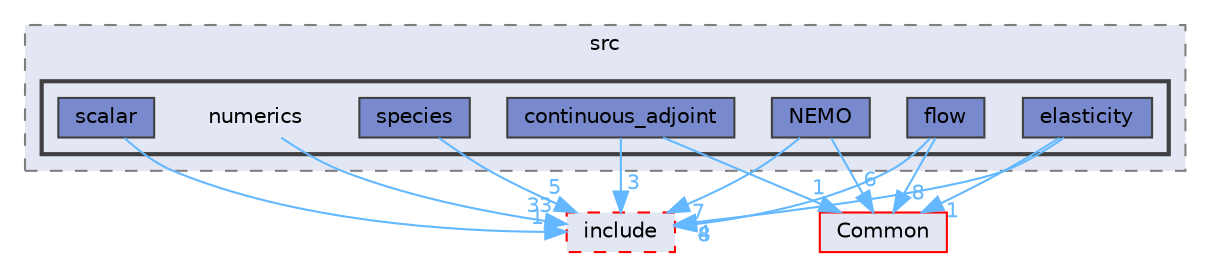 digraph "SU2_CFD/src/numerics"
{
 // LATEX_PDF_SIZE
  bgcolor="transparent";
  edge [fontname=Helvetica,fontsize=10,labelfontname=Helvetica,labelfontsize=10];
  node [fontname=Helvetica,fontsize=10,shape=box,height=0.2,width=0.4];
  compound=true
  subgraph clusterdir_74ad77d76f42ded9212b1c5616a2ad50 {
    graph [ bgcolor="#e3e7f4", pencolor="grey50", label="src", fontname=Helvetica,fontsize=10 style="filled,dashed", URL="dir_74ad77d76f42ded9212b1c5616a2ad50.html",tooltip=""]
  subgraph clusterdir_28ed81e72bcc2d8001c2a1104e4c8ee3 {
    graph [ bgcolor="#e3e7f4", pencolor="grey25", label="", fontname=Helvetica,fontsize=10 style="filled,bold", URL="dir_28ed81e72bcc2d8001c2a1104e4c8ee3.html",tooltip=""]
    dir_28ed81e72bcc2d8001c2a1104e4c8ee3 [shape=plaintext, label="numerics"];
  dir_46ecd0ebd6d0bf6cdadda198316bb5f8 [label="continuous_adjoint", fillcolor="#788acd", color="grey25", style="filled", URL="dir_46ecd0ebd6d0bf6cdadda198316bb5f8.html",tooltip=""];
  dir_141e3cd13cc19ef000b56b660a109b2b [label="elasticity", fillcolor="#788acd", color="grey25", style="filled", URL="dir_141e3cd13cc19ef000b56b660a109b2b.html",tooltip=""];
  dir_96d1af8bdd504edf51560b76c93e74b8 [label="flow", fillcolor="#788acd", color="grey25", style="filled", URL="dir_96d1af8bdd504edf51560b76c93e74b8.html",tooltip=""];
  dir_4b4e9b6e9bfd5041382278429e8f81da [label="NEMO", fillcolor="#788acd", color="grey25", style="filled", URL="dir_4b4e9b6e9bfd5041382278429e8f81da.html",tooltip=""];
  dir_c145ea71e584a89b7edff155c130cdff [label="scalar", fillcolor="#788acd", color="grey25", style="filled", URL="dir_c145ea71e584a89b7edff155c130cdff.html",tooltip=""];
  dir_c565bcf8bb0e519da75f36f281e49ff5 [label="species", fillcolor="#788acd", color="grey25", style="filled", URL="dir_c565bcf8bb0e519da75f36f281e49ff5.html",tooltip=""];
  }
  }
  dir_3b735dd5547717c34264cbbbba892a8a [label="include", fillcolor="#e3e7f4", color="red", style="filled,dashed", URL="dir_3b735dd5547717c34264cbbbba892a8a.html",tooltip=""];
  dir_4ab6b4cc6a7edbff49100e9123df213f [label="Common", fillcolor="#e3e7f4", color="red", style="filled", URL="dir_4ab6b4cc6a7edbff49100e9123df213f.html",tooltip=""];
  dir_28ed81e72bcc2d8001c2a1104e4c8ee3->dir_3b735dd5547717c34264cbbbba892a8a [headlabel="33", labeldistance=1.5 headhref="dir_000070_000047.html" href="dir_000070_000047.html" color="steelblue1" fontcolor="steelblue1"];
  dir_46ecd0ebd6d0bf6cdadda198316bb5f8->dir_3b735dd5547717c34264cbbbba892a8a [headlabel="3", labeldistance=1.5 headhref="dir_000012_000047.html" href="dir_000012_000047.html" color="steelblue1" fontcolor="steelblue1"];
  dir_46ecd0ebd6d0bf6cdadda198316bb5f8->dir_4ab6b4cc6a7edbff49100e9123df213f [headlabel="1", labeldistance=1.5 headhref="dir_000012_000008.html" href="dir_000012_000008.html" color="steelblue1" fontcolor="steelblue1"];
  dir_141e3cd13cc19ef000b56b660a109b2b->dir_3b735dd5547717c34264cbbbba892a8a [headlabel="4", labeldistance=1.5 headhref="dir_000027_000047.html" href="dir_000027_000047.html" color="steelblue1" fontcolor="steelblue1"];
  dir_141e3cd13cc19ef000b56b660a109b2b->dir_4ab6b4cc6a7edbff49100e9123df213f [headlabel="1", labeldistance=1.5 headhref="dir_000027_000008.html" href="dir_000027_000008.html" color="steelblue1" fontcolor="steelblue1"];
  dir_96d1af8bdd504edf51560b76c93e74b8->dir_3b735dd5547717c34264cbbbba892a8a [headlabel="8", labeldistance=1.5 headhref="dir_000036_000047.html" href="dir_000036_000047.html" color="steelblue1" fontcolor="steelblue1"];
  dir_96d1af8bdd504edf51560b76c93e74b8->dir_4ab6b4cc6a7edbff49100e9123df213f [headlabel="8", labeldistance=1.5 headhref="dir_000036_000008.html" href="dir_000036_000008.html" color="steelblue1" fontcolor="steelblue1"];
  dir_4b4e9b6e9bfd5041382278429e8f81da->dir_3b735dd5547717c34264cbbbba892a8a [headlabel="7", labeldistance=1.5 headhref="dir_000068_000047.html" href="dir_000068_000047.html" color="steelblue1" fontcolor="steelblue1"];
  dir_4b4e9b6e9bfd5041382278429e8f81da->dir_4ab6b4cc6a7edbff49100e9123df213f [headlabel="6", labeldistance=1.5 headhref="dir_000068_000008.html" href="dir_000068_000008.html" color="steelblue1" fontcolor="steelblue1"];
  dir_c145ea71e584a89b7edff155c130cdff->dir_3b735dd5547717c34264cbbbba892a8a [headlabel="1", labeldistance=1.5 headhref="dir_000078_000047.html" href="dir_000078_000047.html" color="steelblue1" fontcolor="steelblue1"];
  dir_c565bcf8bb0e519da75f36f281e49ff5->dir_3b735dd5547717c34264cbbbba892a8a [headlabel="5", labeldistance=1.5 headhref="dir_000082_000047.html" href="dir_000082_000047.html" color="steelblue1" fontcolor="steelblue1"];
}
